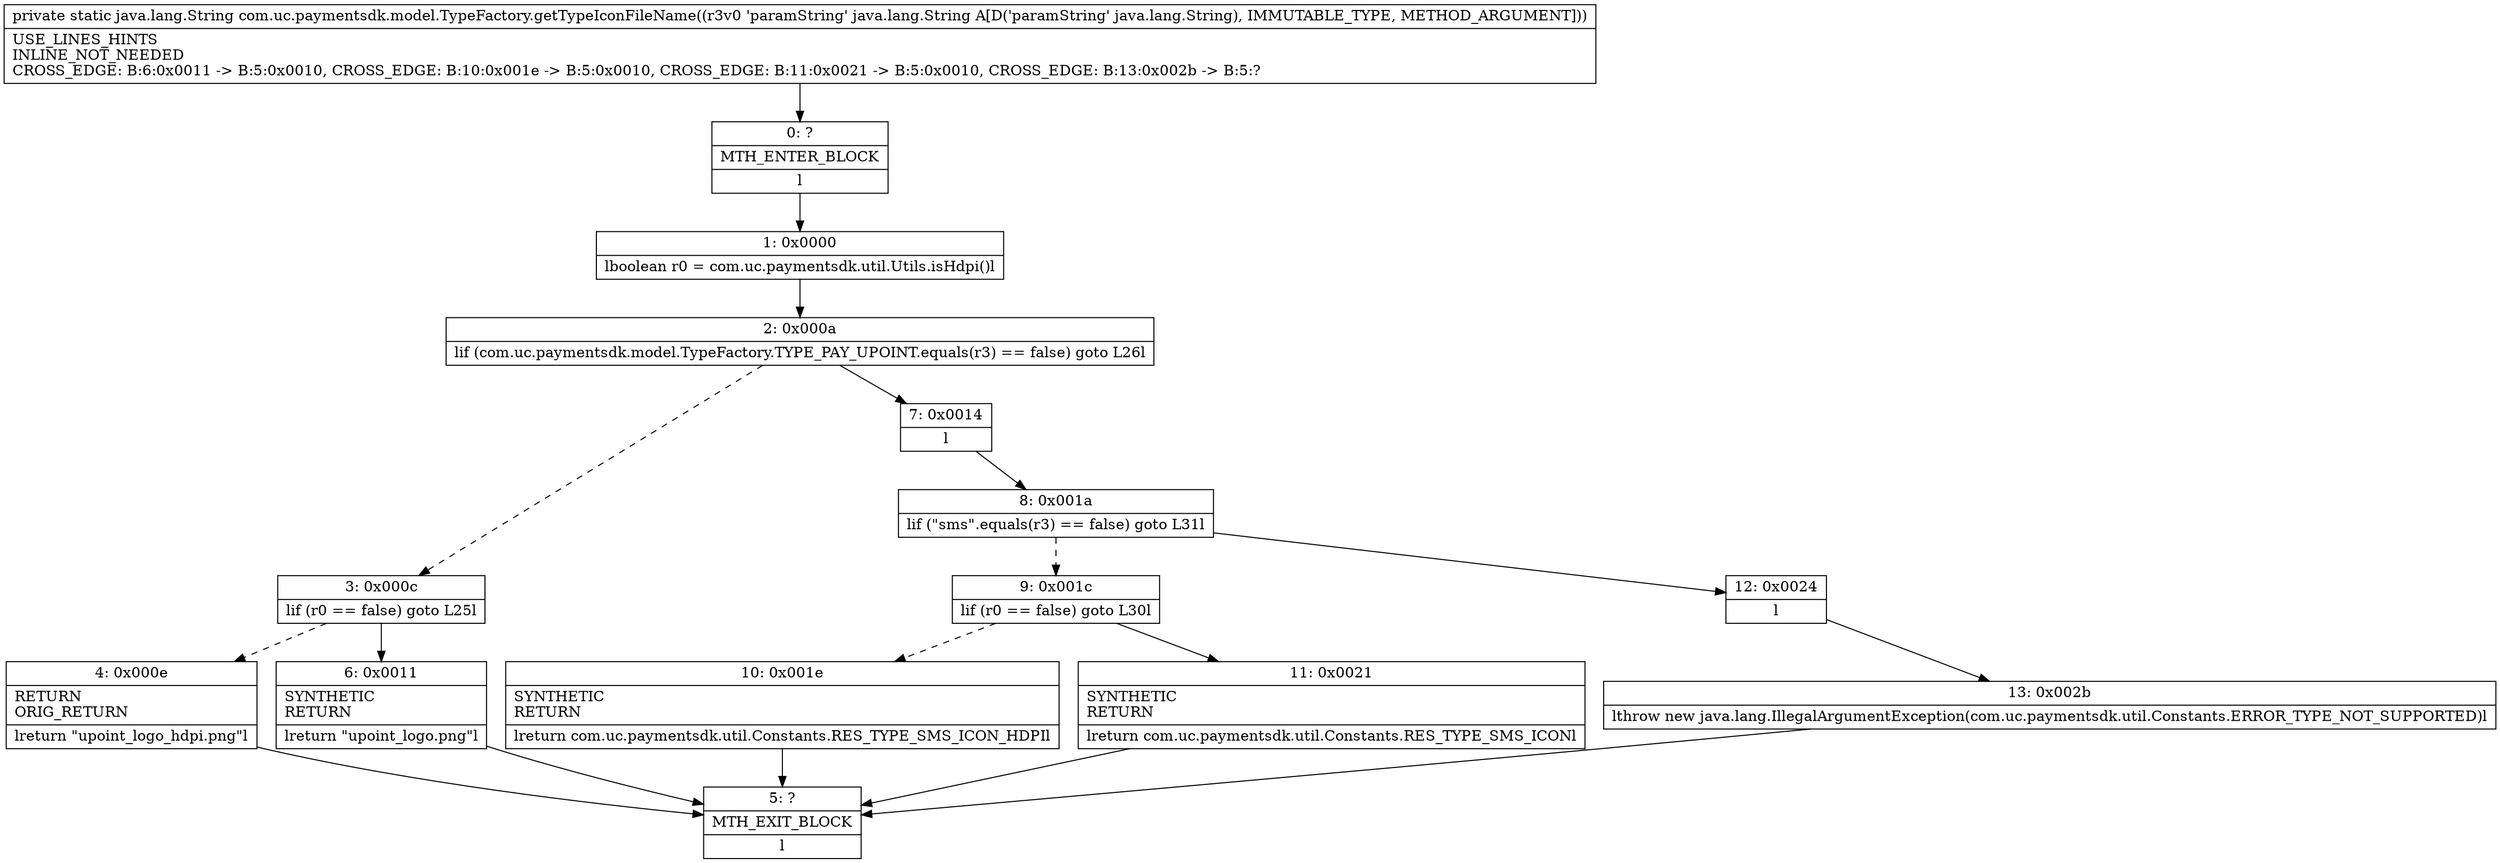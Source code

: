 digraph "CFG forcom.uc.paymentsdk.model.TypeFactory.getTypeIconFileName(Ljava\/lang\/String;)Ljava\/lang\/String;" {
Node_0 [shape=record,label="{0\:\ ?|MTH_ENTER_BLOCK\l|l}"];
Node_1 [shape=record,label="{1\:\ 0x0000|lboolean r0 = com.uc.paymentsdk.util.Utils.isHdpi()l}"];
Node_2 [shape=record,label="{2\:\ 0x000a|lif (com.uc.paymentsdk.model.TypeFactory.TYPE_PAY_UPOINT.equals(r3) == false) goto L26l}"];
Node_3 [shape=record,label="{3\:\ 0x000c|lif (r0 == false) goto L25l}"];
Node_4 [shape=record,label="{4\:\ 0x000e|RETURN\lORIG_RETURN\l|lreturn \"upoint_logo_hdpi.png\"l}"];
Node_5 [shape=record,label="{5\:\ ?|MTH_EXIT_BLOCK\l|l}"];
Node_6 [shape=record,label="{6\:\ 0x0011|SYNTHETIC\lRETURN\l|lreturn \"upoint_logo.png\"l}"];
Node_7 [shape=record,label="{7\:\ 0x0014|l}"];
Node_8 [shape=record,label="{8\:\ 0x001a|lif (\"sms\".equals(r3) == false) goto L31l}"];
Node_9 [shape=record,label="{9\:\ 0x001c|lif (r0 == false) goto L30l}"];
Node_10 [shape=record,label="{10\:\ 0x001e|SYNTHETIC\lRETURN\l|lreturn com.uc.paymentsdk.util.Constants.RES_TYPE_SMS_ICON_HDPIl}"];
Node_11 [shape=record,label="{11\:\ 0x0021|SYNTHETIC\lRETURN\l|lreturn com.uc.paymentsdk.util.Constants.RES_TYPE_SMS_ICONl}"];
Node_12 [shape=record,label="{12\:\ 0x0024|l}"];
Node_13 [shape=record,label="{13\:\ 0x002b|lthrow new java.lang.IllegalArgumentException(com.uc.paymentsdk.util.Constants.ERROR_TYPE_NOT_SUPPORTED)l}"];
MethodNode[shape=record,label="{private static java.lang.String com.uc.paymentsdk.model.TypeFactory.getTypeIconFileName((r3v0 'paramString' java.lang.String A[D('paramString' java.lang.String), IMMUTABLE_TYPE, METHOD_ARGUMENT]))  | USE_LINES_HINTS\lINLINE_NOT_NEEDED\lCROSS_EDGE: B:6:0x0011 \-\> B:5:0x0010, CROSS_EDGE: B:10:0x001e \-\> B:5:0x0010, CROSS_EDGE: B:11:0x0021 \-\> B:5:0x0010, CROSS_EDGE: B:13:0x002b \-\> B:5:?\l}"];
MethodNode -> Node_0;
Node_0 -> Node_1;
Node_1 -> Node_2;
Node_2 -> Node_3[style=dashed];
Node_2 -> Node_7;
Node_3 -> Node_4[style=dashed];
Node_3 -> Node_6;
Node_4 -> Node_5;
Node_6 -> Node_5;
Node_7 -> Node_8;
Node_8 -> Node_9[style=dashed];
Node_8 -> Node_12;
Node_9 -> Node_10[style=dashed];
Node_9 -> Node_11;
Node_10 -> Node_5;
Node_11 -> Node_5;
Node_12 -> Node_13;
Node_13 -> Node_5;
}

